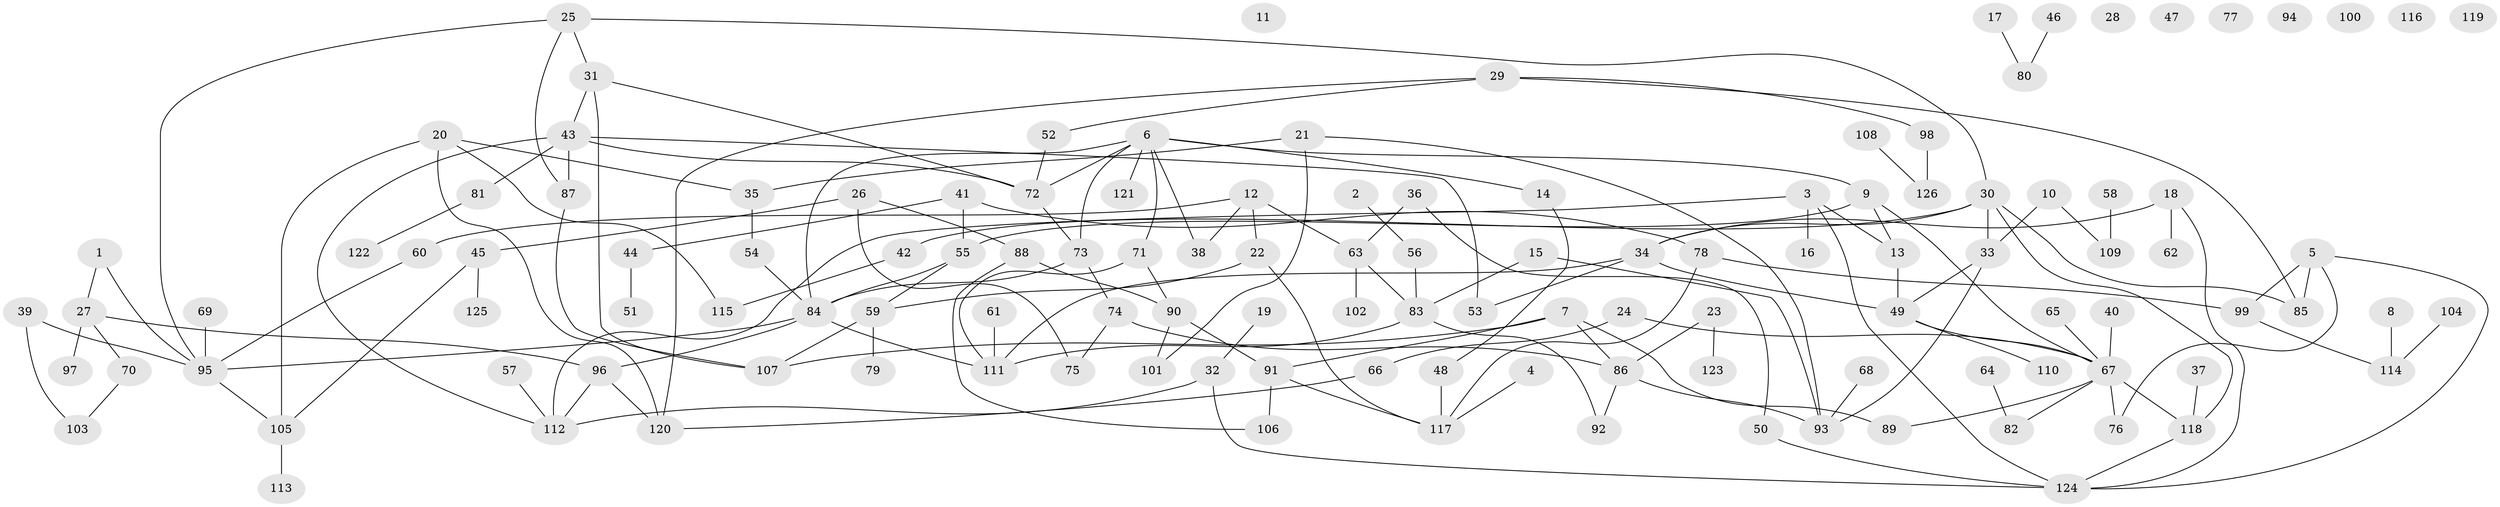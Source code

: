 // coarse degree distribution, {8: 0.03333333333333333, 9: 0.06666666666666667, 4: 0.13333333333333333, 11: 0.03333333333333333, 3: 0.2, 6: 0.06666666666666667, 2: 0.13333333333333333, 1: 0.2, 5: 0.06666666666666667, 7: 0.03333333333333333, 10: 0.03333333333333333}
// Generated by graph-tools (version 1.1) at 2025/48/03/04/25 22:48:03]
// undirected, 126 vertices, 165 edges
graph export_dot {
  node [color=gray90,style=filled];
  1;
  2;
  3;
  4;
  5;
  6;
  7;
  8;
  9;
  10;
  11;
  12;
  13;
  14;
  15;
  16;
  17;
  18;
  19;
  20;
  21;
  22;
  23;
  24;
  25;
  26;
  27;
  28;
  29;
  30;
  31;
  32;
  33;
  34;
  35;
  36;
  37;
  38;
  39;
  40;
  41;
  42;
  43;
  44;
  45;
  46;
  47;
  48;
  49;
  50;
  51;
  52;
  53;
  54;
  55;
  56;
  57;
  58;
  59;
  60;
  61;
  62;
  63;
  64;
  65;
  66;
  67;
  68;
  69;
  70;
  71;
  72;
  73;
  74;
  75;
  76;
  77;
  78;
  79;
  80;
  81;
  82;
  83;
  84;
  85;
  86;
  87;
  88;
  89;
  90;
  91;
  92;
  93;
  94;
  95;
  96;
  97;
  98;
  99;
  100;
  101;
  102;
  103;
  104;
  105;
  106;
  107;
  108;
  109;
  110;
  111;
  112;
  113;
  114;
  115;
  116;
  117;
  118;
  119;
  120;
  121;
  122;
  123;
  124;
  125;
  126;
  1 -- 27;
  1 -- 95;
  2 -- 56;
  3 -- 13;
  3 -- 16;
  3 -- 112;
  3 -- 124;
  4 -- 117;
  5 -- 76;
  5 -- 85;
  5 -- 99;
  5 -- 124;
  6 -- 9;
  6 -- 14;
  6 -- 38;
  6 -- 71;
  6 -- 72;
  6 -- 73;
  6 -- 84;
  6 -- 121;
  7 -- 86;
  7 -- 89;
  7 -- 91;
  7 -- 107;
  8 -- 114;
  9 -- 13;
  9 -- 55;
  9 -- 67;
  10 -- 33;
  10 -- 109;
  12 -- 22;
  12 -- 38;
  12 -- 60;
  12 -- 63;
  13 -- 49;
  14 -- 48;
  15 -- 83;
  15 -- 93;
  17 -- 80;
  18 -- 34;
  18 -- 62;
  18 -- 124;
  19 -- 32;
  20 -- 35;
  20 -- 105;
  20 -- 115;
  20 -- 120;
  21 -- 35;
  21 -- 93;
  21 -- 101;
  22 -- 59;
  22 -- 117;
  23 -- 86;
  23 -- 123;
  24 -- 66;
  24 -- 67;
  25 -- 30;
  25 -- 31;
  25 -- 87;
  25 -- 95;
  26 -- 45;
  26 -- 75;
  26 -- 88;
  27 -- 70;
  27 -- 96;
  27 -- 97;
  29 -- 52;
  29 -- 85;
  29 -- 98;
  29 -- 120;
  30 -- 33;
  30 -- 34;
  30 -- 42;
  30 -- 85;
  30 -- 118;
  31 -- 43;
  31 -- 72;
  31 -- 107;
  32 -- 112;
  32 -- 124;
  33 -- 49;
  33 -- 93;
  34 -- 49;
  34 -- 53;
  34 -- 111;
  35 -- 54;
  36 -- 50;
  36 -- 63;
  37 -- 118;
  39 -- 95;
  39 -- 103;
  40 -- 67;
  41 -- 44;
  41 -- 55;
  41 -- 78;
  42 -- 115;
  43 -- 53;
  43 -- 72;
  43 -- 81;
  43 -- 87;
  43 -- 112;
  44 -- 51;
  45 -- 105;
  45 -- 125;
  46 -- 80;
  48 -- 117;
  49 -- 67;
  49 -- 110;
  50 -- 124;
  52 -- 72;
  54 -- 84;
  55 -- 59;
  55 -- 84;
  56 -- 83;
  57 -- 112;
  58 -- 109;
  59 -- 79;
  59 -- 107;
  60 -- 95;
  61 -- 111;
  63 -- 83;
  63 -- 102;
  64 -- 82;
  65 -- 67;
  66 -- 120;
  67 -- 76;
  67 -- 82;
  67 -- 89;
  67 -- 118;
  68 -- 93;
  69 -- 95;
  70 -- 103;
  71 -- 90;
  71 -- 111;
  72 -- 73;
  73 -- 74;
  73 -- 84;
  74 -- 75;
  74 -- 86;
  78 -- 99;
  78 -- 117;
  81 -- 122;
  83 -- 92;
  83 -- 111;
  84 -- 95;
  84 -- 96;
  84 -- 111;
  86 -- 92;
  86 -- 93;
  87 -- 107;
  88 -- 90;
  88 -- 106;
  90 -- 91;
  90 -- 101;
  91 -- 106;
  91 -- 117;
  95 -- 105;
  96 -- 112;
  96 -- 120;
  98 -- 126;
  99 -- 114;
  104 -- 114;
  105 -- 113;
  108 -- 126;
  118 -- 124;
}
